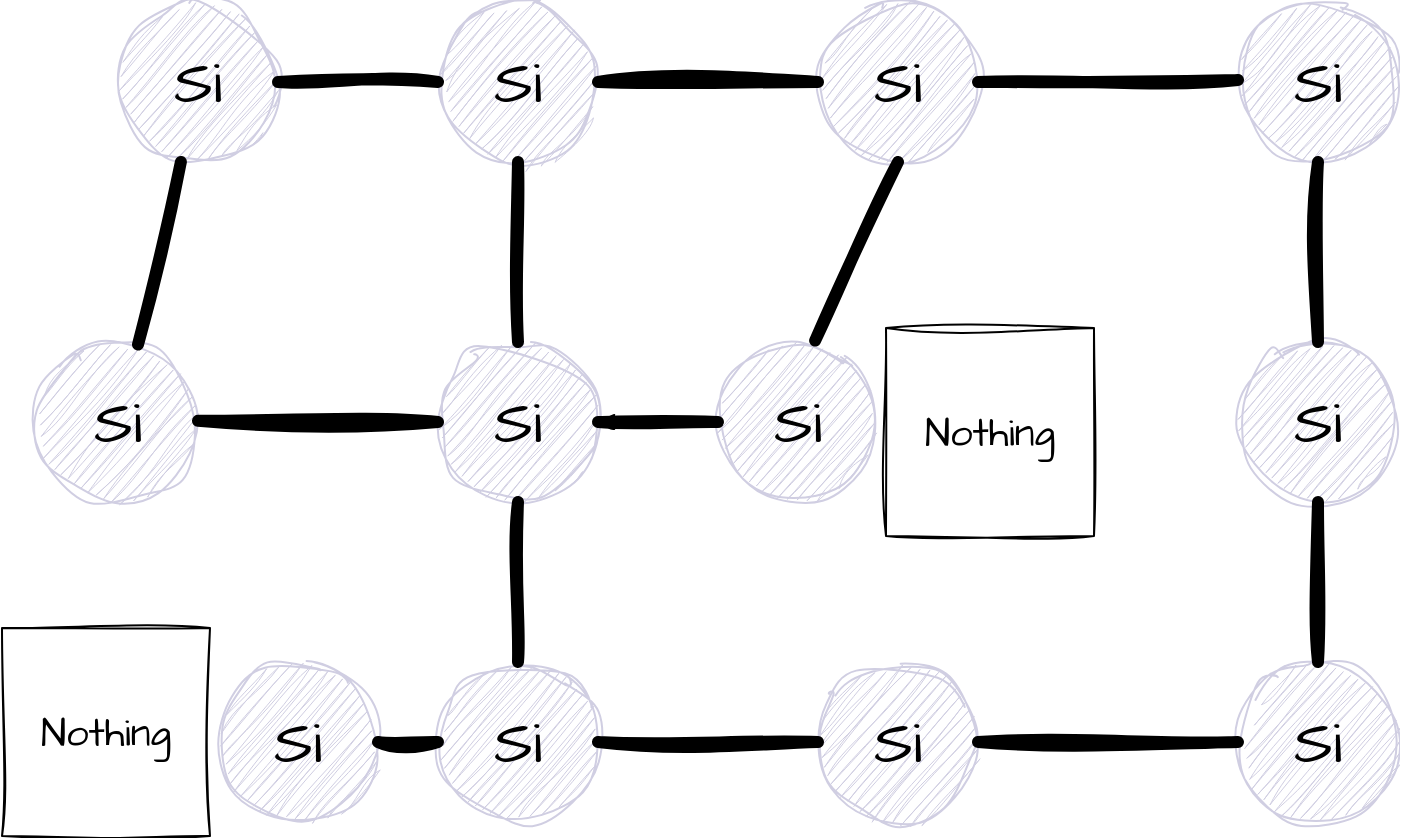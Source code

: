 <mxfile version="21.6.2" type="github">
  <diagram name="Page-1" id="kWj4hkktzLp9RbbeGPH0">
    <mxGraphModel dx="1235" dy="666" grid="0" gridSize="10" guides="1" tooltips="1" connect="1" arrows="1" fold="1" page="0" pageScale="1" pageWidth="850" pageHeight="1100" math="0" shadow="0">
      <root>
        <mxCell id="0" />
        <mxCell id="1" parent="0" />
        <mxCell id="5Ct9h4s7BKQcWLe6oHAS-1" value="&lt;font style=&quot;font-size: 30px;&quot;&gt;Si&lt;/font&gt;" style="ellipse;whiteSpace=wrap;html=1;aspect=fixed;sketch=1;hachureGap=4;jiggle=2;curveFitting=1;fontFamily=Architects Daughter;fontSource=https%3A%2F%2Ffonts.googleapis.com%2Fcss%3Ffamily%3DArchitects%2BDaughter;fontSize=20;fillColor=#d0cee2;strokeColor=#D0CEE2;" vertex="1" parent="1">
          <mxGeometry x="280" y="250" width="80" height="80" as="geometry" />
        </mxCell>
        <mxCell id="5Ct9h4s7BKQcWLe6oHAS-2" value="&lt;font style=&quot;font-size: 30px;&quot;&gt;Si&lt;/font&gt;" style="ellipse;whiteSpace=wrap;html=1;aspect=fixed;sketch=1;hachureGap=4;jiggle=2;curveFitting=1;fontFamily=Architects Daughter;fontSource=https%3A%2F%2Ffonts.googleapis.com%2Fcss%3Ffamily%3DArchitects%2BDaughter;fontSize=20;fillColor=#d0cee2;strokeColor=#D0CEE2;" vertex="1" parent="1">
          <mxGeometry x="470" y="80" width="80" height="80" as="geometry" />
        </mxCell>
        <mxCell id="5Ct9h4s7BKQcWLe6oHAS-3" value="&lt;font style=&quot;font-size: 30px;&quot;&gt;Si&lt;/font&gt;" style="ellipse;whiteSpace=wrap;html=1;aspect=fixed;sketch=1;hachureGap=4;jiggle=2;curveFitting=1;fontFamily=Architects Daughter;fontSource=https%3A%2F%2Ffonts.googleapis.com%2Fcss%3Ffamily%3DArchitects%2BDaughter;fontSize=20;fillColor=#d0cee2;strokeColor=#D0CEE2;" vertex="1" parent="1">
          <mxGeometry x="280" y="80" width="80" height="80" as="geometry" />
        </mxCell>
        <mxCell id="5Ct9h4s7BKQcWLe6oHAS-32" value="" style="edgeStyle=orthogonalEdgeStyle;rounded=0;sketch=1;hachureGap=4;jiggle=2;curveFitting=1;orthogonalLoop=1;jettySize=auto;html=1;fontFamily=Architects Daughter;fontSource=https%3A%2F%2Ffonts.googleapis.com%2Fcss%3Ffamily%3DArchitects%2BDaughter;fontSize=16;" edge="1" parent="1" source="5Ct9h4s7BKQcWLe6oHAS-4" target="5Ct9h4s7BKQcWLe6oHAS-1">
          <mxGeometry relative="1" as="geometry" />
        </mxCell>
        <mxCell id="5Ct9h4s7BKQcWLe6oHAS-4" value="&lt;font style=&quot;font-size: 30px;&quot;&gt;Si&lt;/font&gt;" style="ellipse;whiteSpace=wrap;html=1;aspect=fixed;sketch=1;hachureGap=4;jiggle=2;curveFitting=1;fontFamily=Architects Daughter;fontSource=https%3A%2F%2Ffonts.googleapis.com%2Fcss%3Ffamily%3DArchitects%2BDaughter;fontSize=20;fillColor=#d0cee2;strokeColor=#D0CEE2;" vertex="1" parent="1">
          <mxGeometry x="420" y="250" width="80" height="80" as="geometry" />
        </mxCell>
        <mxCell id="5Ct9h4s7BKQcWLe6oHAS-5" value="&lt;font style=&quot;font-size: 30px;&quot;&gt;Si&lt;/font&gt;" style="ellipse;whiteSpace=wrap;html=1;aspect=fixed;sketch=1;hachureGap=4;jiggle=2;curveFitting=1;fontFamily=Architects Daughter;fontSource=https%3A%2F%2Ffonts.googleapis.com%2Fcss%3Ffamily%3DArchitects%2BDaughter;fontSize=20;fillColor=#d0cee2;strokeColor=#D0CEE2;" vertex="1" parent="1">
          <mxGeometry x="470" y="410" width="80" height="80" as="geometry" />
        </mxCell>
        <mxCell id="5Ct9h4s7BKQcWLe6oHAS-6" value="&lt;font style=&quot;font-size: 30px;&quot;&gt;Si&lt;/font&gt;" style="ellipse;whiteSpace=wrap;html=1;aspect=fixed;sketch=1;hachureGap=4;jiggle=2;curveFitting=1;fontFamily=Architects Daughter;fontSource=https%3A%2F%2Ffonts.googleapis.com%2Fcss%3Ffamily%3DArchitects%2BDaughter;fontSize=20;fillColor=#d0cee2;strokeColor=#D0CEE2;" vertex="1" parent="1">
          <mxGeometry x="680" y="250" width="80" height="80" as="geometry" />
        </mxCell>
        <mxCell id="5Ct9h4s7BKQcWLe6oHAS-7" value="&lt;font style=&quot;font-size: 30px;&quot;&gt;Si&lt;/font&gt;" style="ellipse;whiteSpace=wrap;html=1;aspect=fixed;sketch=1;hachureGap=4;jiggle=2;curveFitting=1;fontFamily=Architects Daughter;fontSource=https%3A%2F%2Ffonts.googleapis.com%2Fcss%3Ffamily%3DArchitects%2BDaughter;fontSize=20;fillColor=#d0cee2;strokeColor=#D0CEE2;" vertex="1" parent="1">
          <mxGeometry x="680" y="410" width="80" height="80" as="geometry" />
        </mxCell>
        <mxCell id="5Ct9h4s7BKQcWLe6oHAS-8" value="&lt;font style=&quot;font-size: 30px;&quot;&gt;Si&lt;/font&gt;" style="ellipse;whiteSpace=wrap;html=1;aspect=fixed;sketch=1;hachureGap=4;jiggle=2;curveFitting=1;fontFamily=Architects Daughter;fontSource=https%3A%2F%2Ffonts.googleapis.com%2Fcss%3Ffamily%3DArchitects%2BDaughter;fontSize=20;fillColor=#d0cee2;strokeColor=#D0CEE2;" vertex="1" parent="1">
          <mxGeometry x="680" y="80" width="80" height="80" as="geometry" />
        </mxCell>
        <mxCell id="5Ct9h4s7BKQcWLe6oHAS-9" value="&lt;font style=&quot;font-size: 30px;&quot;&gt;Si&lt;/font&gt;" style="ellipse;whiteSpace=wrap;html=1;aspect=fixed;sketch=1;hachureGap=4;jiggle=2;curveFitting=1;fontFamily=Architects Daughter;fontSource=https%3A%2F%2Ffonts.googleapis.com%2Fcss%3Ffamily%3DArchitects%2BDaughter;fontSize=20;fillColor=#d0cee2;strokeColor=#D0CEE2;" vertex="1" parent="1">
          <mxGeometry x="280" y="410" width="80" height="80" as="geometry" />
        </mxCell>
        <mxCell id="5Ct9h4s7BKQcWLe6oHAS-10" value="&lt;font style=&quot;font-size: 30px;&quot;&gt;Si&lt;/font&gt;" style="ellipse;whiteSpace=wrap;html=1;aspect=fixed;sketch=1;hachureGap=4;jiggle=2;curveFitting=1;fontFamily=Architects Daughter;fontSource=https%3A%2F%2Ffonts.googleapis.com%2Fcss%3Ffamily%3DArchitects%2BDaughter;fontSize=20;fillColor=#d0cee2;strokeColor=#D0CEE2;" vertex="1" parent="1">
          <mxGeometry x="80" y="250" width="80" height="80" as="geometry" />
        </mxCell>
        <mxCell id="5Ct9h4s7BKQcWLe6oHAS-11" value="&lt;font style=&quot;font-size: 30px;&quot;&gt;Si&lt;/font&gt;" style="ellipse;whiteSpace=wrap;html=1;aspect=fixed;sketch=1;hachureGap=4;jiggle=2;curveFitting=1;fontFamily=Architects Daughter;fontSource=https%3A%2F%2Ffonts.googleapis.com%2Fcss%3Ffamily%3DArchitects%2BDaughter;fontSize=20;fillColor=#d0cee2;strokeColor=#D0CEE2;" vertex="1" parent="1">
          <mxGeometry x="120" y="80" width="80" height="80" as="geometry" />
        </mxCell>
        <mxCell id="5Ct9h4s7BKQcWLe6oHAS-12" value="&lt;font style=&quot;font-size: 30px;&quot;&gt;Si&lt;/font&gt;" style="ellipse;whiteSpace=wrap;html=1;aspect=fixed;sketch=1;hachureGap=4;jiggle=2;curveFitting=1;fontFamily=Architects Daughter;fontSource=https%3A%2F%2Ffonts.googleapis.com%2Fcss%3Ffamily%3DArchitects%2BDaughter;fontSize=20;fillColor=#d0cee2;strokeColor=#D0CEE2;" vertex="1" parent="1">
          <mxGeometry x="170" y="410" width="80" height="80" as="geometry" />
        </mxCell>
        <mxCell id="5Ct9h4s7BKQcWLe6oHAS-22" value="" style="endArrow=none;html=1;rounded=0;sketch=1;hachureGap=4;jiggle=2;curveFitting=1;fontFamily=Architects Daughter;fontSource=https%3A%2F%2Ffonts.googleapis.com%2Fcss%3Ffamily%3DArchitects%2BDaughter;fontSize=16;entryX=0.268;entryY=0.984;entryDx=0;entryDy=0;entryPerimeter=0;exitX=0.5;exitY=0;exitDx=0;exitDy=0;strokeWidth=6;" edge="1" parent="1">
          <mxGeometry width="50" height="50" relative="1" as="geometry">
            <mxPoint x="130" y="251.28" as="sourcePoint" />
            <mxPoint x="151.44" y="160.0" as="targetPoint" />
          </mxGeometry>
        </mxCell>
        <mxCell id="5Ct9h4s7BKQcWLe6oHAS-23" value="" style="endArrow=none;html=1;rounded=0;sketch=1;hachureGap=4;jiggle=2;curveFitting=1;fontFamily=Architects Daughter;fontSource=https%3A%2F%2Ffonts.googleapis.com%2Fcss%3Ffamily%3DArchitects%2BDaughter;fontSize=16;strokeWidth=6;exitX=0.5;exitY=0;exitDx=0;exitDy=0;exitPerimeter=0;entryX=0.5;entryY=1;entryDx=0;entryDy=0;" edge="1" parent="1" source="5Ct9h4s7BKQcWLe6oHAS-6" target="5Ct9h4s7BKQcWLe6oHAS-8">
          <mxGeometry width="50" height="50" relative="1" as="geometry">
            <mxPoint x="710" y="240" as="sourcePoint" />
            <mxPoint x="740" y="170" as="targetPoint" />
          </mxGeometry>
        </mxCell>
        <mxCell id="5Ct9h4s7BKQcWLe6oHAS-24" value="" style="endArrow=none;html=1;rounded=0;sketch=1;hachureGap=4;jiggle=2;curveFitting=1;fontFamily=Architects Daughter;fontSource=https%3A%2F%2Ffonts.googleapis.com%2Fcss%3Ffamily%3DArchitects%2BDaughter;fontSize=16;entryX=0;entryY=0.5;entryDx=0;entryDy=0;exitX=1;exitY=0.5;exitDx=0;exitDy=0;strokeWidth=6;" edge="1" parent="1" source="5Ct9h4s7BKQcWLe6oHAS-3" target="5Ct9h4s7BKQcWLe6oHAS-2">
          <mxGeometry width="50" height="50" relative="1" as="geometry">
            <mxPoint x="403.56" y="171.28" as="sourcePoint" />
            <mxPoint x="425.0" y="80.0" as="targetPoint" />
          </mxGeometry>
        </mxCell>
        <mxCell id="5Ct9h4s7BKQcWLe6oHAS-26" value="" style="endArrow=none;html=1;rounded=0;sketch=1;hachureGap=4;jiggle=2;curveFitting=1;fontFamily=Architects Daughter;fontSource=https%3A%2F%2Ffonts.googleapis.com%2Fcss%3Ffamily%3DArchitects%2BDaughter;fontSize=16;strokeWidth=6;entryX=0.5;entryY=1;entryDx=0;entryDy=0;exitX=0.5;exitY=0;exitDx=0;exitDy=0;" edge="1" parent="1" source="5Ct9h4s7BKQcWLe6oHAS-7" target="5Ct9h4s7BKQcWLe6oHAS-6">
          <mxGeometry width="50" height="50" relative="1" as="geometry">
            <mxPoint x="720" y="410" as="sourcePoint" />
            <mxPoint x="719" y="340" as="targetPoint" />
          </mxGeometry>
        </mxCell>
        <mxCell id="5Ct9h4s7BKQcWLe6oHAS-27" value="" style="endArrow=none;html=1;rounded=0;sketch=1;hachureGap=4;jiggle=2;curveFitting=1;fontFamily=Architects Daughter;fontSource=https%3A%2F%2Ffonts.googleapis.com%2Fcss%3Ffamily%3DArchitects%2BDaughter;fontSize=16;entryX=0;entryY=0.5;entryDx=0;entryDy=0;exitX=1;exitY=0.5;exitDx=0;exitDy=0;strokeWidth=6;" edge="1" parent="1" source="5Ct9h4s7BKQcWLe6oHAS-5" target="5Ct9h4s7BKQcWLe6oHAS-7">
          <mxGeometry width="50" height="50" relative="1" as="geometry">
            <mxPoint x="560" y="449.41" as="sourcePoint" />
            <mxPoint x="670" y="449.41" as="targetPoint" />
          </mxGeometry>
        </mxCell>
        <mxCell id="5Ct9h4s7BKQcWLe6oHAS-28" value="" style="endArrow=none;html=1;rounded=0;sketch=1;hachureGap=4;jiggle=2;curveFitting=1;fontFamily=Architects Daughter;fontSource=https%3A%2F%2Ffonts.googleapis.com%2Fcss%3Ffamily%3DArchitects%2BDaughter;fontSize=16;strokeWidth=6;exitX=1;exitY=0.5;exitDx=0;exitDy=0;entryX=0;entryY=0.5;entryDx=0;entryDy=0;entryPerimeter=0;" edge="1" parent="1" source="5Ct9h4s7BKQcWLe6oHAS-9" target="5Ct9h4s7BKQcWLe6oHAS-5">
          <mxGeometry width="50" height="50" relative="1" as="geometry">
            <mxPoint x="370" y="450" as="sourcePoint" />
            <mxPoint x="460" y="450" as="targetPoint" />
          </mxGeometry>
        </mxCell>
        <mxCell id="5Ct9h4s7BKQcWLe6oHAS-30" value="" style="endArrow=none;html=1;rounded=0;sketch=1;hachureGap=4;jiggle=2;curveFitting=1;fontFamily=Architects Daughter;fontSource=https%3A%2F%2Ffonts.googleapis.com%2Fcss%3Ffamily%3DArchitects%2BDaughter;fontSize=16;exitX=1;exitY=0.5;exitDx=0;exitDy=0;strokeWidth=6;" edge="1" parent="1" source="5Ct9h4s7BKQcWLe6oHAS-2">
          <mxGeometry width="50" height="50" relative="1" as="geometry">
            <mxPoint x="570" y="119.41" as="sourcePoint" />
            <mxPoint x="680" y="119" as="targetPoint" />
          </mxGeometry>
        </mxCell>
        <mxCell id="5Ct9h4s7BKQcWLe6oHAS-31" value="" style="endArrow=none;html=1;rounded=0;sketch=1;hachureGap=4;jiggle=2;curveFitting=1;fontFamily=Architects Daughter;fontSource=https%3A%2F%2Ffonts.googleapis.com%2Fcss%3Ffamily%3DArchitects%2BDaughter;fontSize=16;strokeWidth=6;entryX=0;entryY=0.5;entryDx=0;entryDy=0;exitX=1;exitY=0.5;exitDx=0;exitDy=0;" edge="1" parent="1" source="5Ct9h4s7BKQcWLe6oHAS-1" target="5Ct9h4s7BKQcWLe6oHAS-4">
          <mxGeometry width="50" height="50" relative="1" as="geometry">
            <mxPoint x="370" y="290" as="sourcePoint" />
            <mxPoint x="410" y="290" as="targetPoint" />
          </mxGeometry>
        </mxCell>
        <mxCell id="5Ct9h4s7BKQcWLe6oHAS-33" value="" style="endArrow=none;html=1;rounded=0;sketch=1;hachureGap=4;jiggle=2;curveFitting=1;fontFamily=Architects Daughter;fontSource=https%3A%2F%2Ffonts.googleapis.com%2Fcss%3Ffamily%3DArchitects%2BDaughter;fontSize=16;strokeWidth=6;entryX=0.5;entryY=1;entryDx=0;entryDy=0;exitX=0.5;exitY=0;exitDx=0;exitDy=0;" edge="1" parent="1" source="5Ct9h4s7BKQcWLe6oHAS-9" target="5Ct9h4s7BKQcWLe6oHAS-1">
          <mxGeometry width="50" height="50" relative="1" as="geometry">
            <mxPoint x="319" y="410" as="sourcePoint" />
            <mxPoint x="330" y="350" as="targetPoint" />
          </mxGeometry>
        </mxCell>
        <mxCell id="5Ct9h4s7BKQcWLe6oHAS-34" value="" style="endArrow=none;html=1;rounded=0;sketch=1;hachureGap=4;jiggle=2;curveFitting=1;fontFamily=Architects Daughter;fontSource=https%3A%2F%2Ffonts.googleapis.com%2Fcss%3Ffamily%3DArchitects%2BDaughter;fontSize=16;strokeWidth=6;exitX=1;exitY=0.5;exitDx=0;exitDy=0;entryX=0;entryY=0.5;entryDx=0;entryDy=0;" edge="1" parent="1" source="5Ct9h4s7BKQcWLe6oHAS-12" target="5Ct9h4s7BKQcWLe6oHAS-9">
          <mxGeometry width="50" height="50" relative="1" as="geometry">
            <mxPoint x="230" y="449.41" as="sourcePoint" />
            <mxPoint x="270" y="449" as="targetPoint" />
          </mxGeometry>
        </mxCell>
        <mxCell id="5Ct9h4s7BKQcWLe6oHAS-35" value="" style="endArrow=none;html=1;rounded=0;sketch=1;hachureGap=4;jiggle=2;curveFitting=1;fontFamily=Architects Daughter;fontSource=https%3A%2F%2Ffonts.googleapis.com%2Fcss%3Ffamily%3DArchitects%2BDaughter;fontSize=16;entryX=0;entryY=0.5;entryDx=0;entryDy=0;exitX=1;exitY=0.5;exitDx=0;exitDy=0;strokeWidth=6;" edge="1" parent="1" target="5Ct9h4s7BKQcWLe6oHAS-1">
          <mxGeometry width="50" height="50" relative="1" as="geometry">
            <mxPoint x="160" y="289.41" as="sourcePoint" />
            <mxPoint x="270" y="289.41" as="targetPoint" />
          </mxGeometry>
        </mxCell>
        <mxCell id="5Ct9h4s7BKQcWLe6oHAS-36" value="" style="endArrow=none;html=1;rounded=0;sketch=1;hachureGap=4;jiggle=2;curveFitting=1;fontFamily=Architects Daughter;fontSource=https%3A%2F%2Ffonts.googleapis.com%2Fcss%3Ffamily%3DArchitects%2BDaughter;fontSize=16;strokeWidth=6;exitX=0.607;exitY=-0.009;exitDx=0;exitDy=0;exitPerimeter=0;entryX=0.5;entryY=1;entryDx=0;entryDy=0;" edge="1" parent="1" source="5Ct9h4s7BKQcWLe6oHAS-4" target="5Ct9h4s7BKQcWLe6oHAS-2">
          <mxGeometry width="50" height="50" relative="1" as="geometry">
            <mxPoint x="480" y="250" as="sourcePoint" />
            <mxPoint x="540" y="180" as="targetPoint" />
          </mxGeometry>
        </mxCell>
        <mxCell id="5Ct9h4s7BKQcWLe6oHAS-37" value="" style="endArrow=none;html=1;rounded=0;sketch=1;hachureGap=4;jiggle=2;curveFitting=1;fontFamily=Architects Daughter;fontSource=https%3A%2F%2Ffonts.googleapis.com%2Fcss%3Ffamily%3DArchitects%2BDaughter;fontSize=16;strokeWidth=6;exitX=0.5;exitY=0;exitDx=0;exitDy=0;entryX=0.5;entryY=1;entryDx=0;entryDy=0;" edge="1" parent="1" source="5Ct9h4s7BKQcWLe6oHAS-1" target="5Ct9h4s7BKQcWLe6oHAS-3">
          <mxGeometry width="50" height="50" relative="1" as="geometry">
            <mxPoint x="290" y="250" as="sourcePoint" />
            <mxPoint x="331" y="161" as="targetPoint" />
          </mxGeometry>
        </mxCell>
        <mxCell id="5Ct9h4s7BKQcWLe6oHAS-38" value="" style="endArrow=none;html=1;rounded=0;sketch=1;hachureGap=4;jiggle=2;curveFitting=1;fontFamily=Architects Daughter;fontSource=https%3A%2F%2Ffonts.googleapis.com%2Fcss%3Ffamily%3DArchitects%2BDaughter;fontSize=16;strokeWidth=6;entryX=0;entryY=0.5;entryDx=0;entryDy=0;exitX=1;exitY=0.5;exitDx=0;exitDy=0;" edge="1" parent="1" source="5Ct9h4s7BKQcWLe6oHAS-11" target="5Ct9h4s7BKQcWLe6oHAS-3">
          <mxGeometry width="50" height="50" relative="1" as="geometry">
            <mxPoint x="230" y="120" as="sourcePoint" />
            <mxPoint x="260" y="119.41" as="targetPoint" />
          </mxGeometry>
        </mxCell>
        <mxCell id="5Ct9h4s7BKQcWLe6oHAS-44" value="Nothing" style="whiteSpace=wrap;html=1;aspect=fixed;sketch=1;hachureGap=4;jiggle=2;curveFitting=1;fontFamily=Architects Daughter;fontSource=https%3A%2F%2Ffonts.googleapis.com%2Fcss%3Ffamily%3DArchitects%2BDaughter;fontSize=20;" vertex="1" parent="1">
          <mxGeometry x="504" y="243" width="104" height="104" as="geometry" />
        </mxCell>
        <mxCell id="5Ct9h4s7BKQcWLe6oHAS-45" value="Nothing" style="whiteSpace=wrap;html=1;aspect=fixed;sketch=1;hachureGap=4;jiggle=2;curveFitting=1;fontFamily=Architects Daughter;fontSource=https%3A%2F%2Ffonts.googleapis.com%2Fcss%3Ffamily%3DArchitects%2BDaughter;fontSize=20;" vertex="1" parent="1">
          <mxGeometry x="62" y="393" width="104" height="104" as="geometry" />
        </mxCell>
      </root>
    </mxGraphModel>
  </diagram>
</mxfile>
